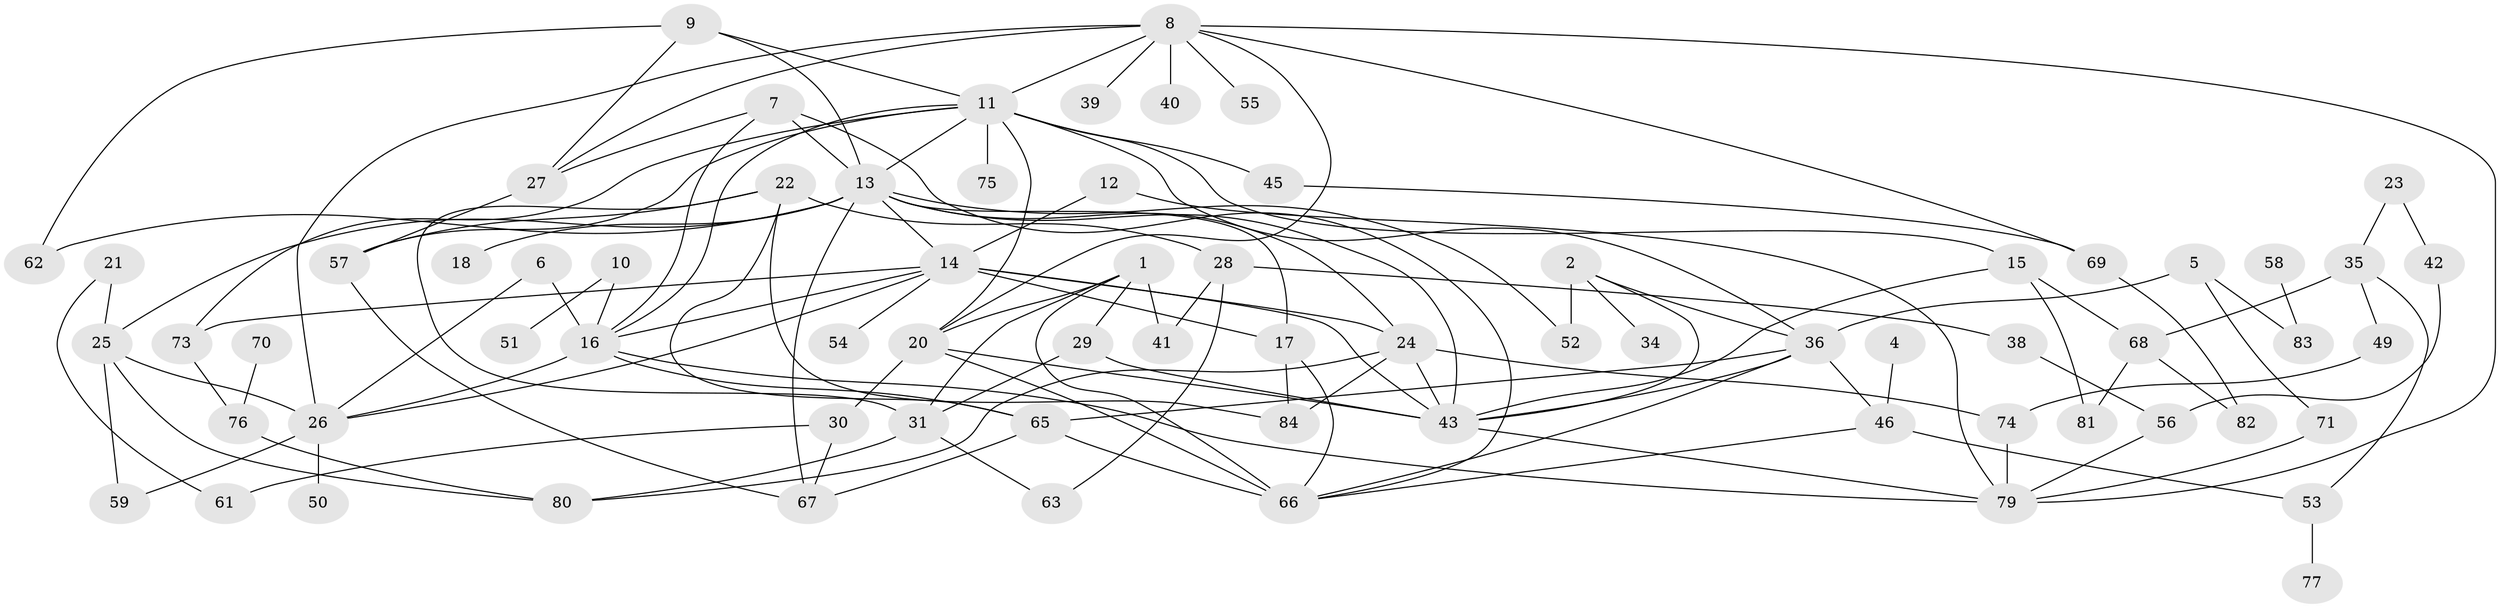 // original degree distribution, {2: 0.24817518248175183, 1: 0.17518248175182483, 0: 0.08759124087591241, 4: 0.12408759124087591, 3: 0.2116788321167883, 5: 0.08029197080291971, 8: 0.0072992700729927005, 7: 0.029197080291970802, 6: 0.0364963503649635}
// Generated by graph-tools (version 1.1) at 2025/48/03/04/25 22:48:35]
// undirected, 72 vertices, 128 edges
graph export_dot {
  node [color=gray90,style=filled];
  1;
  2;
  4;
  5;
  6;
  7;
  8;
  9;
  10;
  11;
  12;
  13;
  14;
  15;
  16;
  17;
  18;
  20;
  21;
  22;
  23;
  24;
  25;
  26;
  27;
  28;
  29;
  30;
  31;
  34;
  35;
  36;
  38;
  39;
  40;
  41;
  42;
  43;
  45;
  46;
  49;
  50;
  51;
  52;
  53;
  54;
  55;
  56;
  57;
  58;
  59;
  61;
  62;
  63;
  65;
  66;
  67;
  68;
  69;
  70;
  71;
  73;
  74;
  75;
  76;
  77;
  79;
  80;
  81;
  82;
  83;
  84;
  1 -- 20 [weight=1.0];
  1 -- 29 [weight=1.0];
  1 -- 31 [weight=1.0];
  1 -- 41 [weight=1.0];
  1 -- 66 [weight=1.0];
  2 -- 34 [weight=1.0];
  2 -- 36 [weight=1.0];
  2 -- 43 [weight=1.0];
  2 -- 52 [weight=1.0];
  4 -- 46 [weight=1.0];
  5 -- 36 [weight=1.0];
  5 -- 71 [weight=1.0];
  5 -- 83 [weight=1.0];
  6 -- 16 [weight=1.0];
  6 -- 26 [weight=1.0];
  7 -- 13 [weight=1.0];
  7 -- 16 [weight=1.0];
  7 -- 27 [weight=1.0];
  7 -- 66 [weight=1.0];
  8 -- 11 [weight=1.0];
  8 -- 20 [weight=1.0];
  8 -- 26 [weight=1.0];
  8 -- 27 [weight=1.0];
  8 -- 39 [weight=1.0];
  8 -- 40 [weight=1.0];
  8 -- 55 [weight=1.0];
  8 -- 69 [weight=1.0];
  8 -- 79 [weight=1.0];
  9 -- 11 [weight=1.0];
  9 -- 13 [weight=1.0];
  9 -- 27 [weight=1.0];
  9 -- 62 [weight=1.0];
  10 -- 16 [weight=1.0];
  10 -- 51 [weight=1.0];
  11 -- 13 [weight=1.0];
  11 -- 15 [weight=1.0];
  11 -- 16 [weight=1.0];
  11 -- 20 [weight=1.0];
  11 -- 36 [weight=1.0];
  11 -- 45 [weight=1.0];
  11 -- 57 [weight=1.0];
  11 -- 73 [weight=1.0];
  11 -- 75 [weight=1.0];
  12 -- 14 [weight=1.0];
  12 -- 79 [weight=1.0];
  13 -- 14 [weight=1.0];
  13 -- 17 [weight=1.0];
  13 -- 18 [weight=1.0];
  13 -- 24 [weight=1.0];
  13 -- 25 [weight=1.0];
  13 -- 43 [weight=2.0];
  13 -- 52 [weight=1.0];
  13 -- 62 [weight=1.0];
  13 -- 67 [weight=1.0];
  14 -- 16 [weight=1.0];
  14 -- 17 [weight=1.0];
  14 -- 24 [weight=2.0];
  14 -- 26 [weight=1.0];
  14 -- 43 [weight=1.0];
  14 -- 54 [weight=1.0];
  14 -- 73 [weight=1.0];
  15 -- 43 [weight=1.0];
  15 -- 68 [weight=1.0];
  15 -- 81 [weight=1.0];
  16 -- 26 [weight=1.0];
  16 -- 65 [weight=1.0];
  16 -- 79 [weight=1.0];
  17 -- 66 [weight=1.0];
  17 -- 84 [weight=1.0];
  20 -- 30 [weight=1.0];
  20 -- 43 [weight=1.0];
  20 -- 66 [weight=2.0];
  21 -- 25 [weight=1.0];
  21 -- 61 [weight=1.0];
  22 -- 28 [weight=1.0];
  22 -- 31 [weight=1.0];
  22 -- 57 [weight=1.0];
  22 -- 65 [weight=1.0];
  22 -- 84 [weight=1.0];
  23 -- 35 [weight=1.0];
  23 -- 42 [weight=1.0];
  24 -- 43 [weight=1.0];
  24 -- 74 [weight=1.0];
  24 -- 80 [weight=1.0];
  24 -- 84 [weight=1.0];
  25 -- 26 [weight=1.0];
  25 -- 59 [weight=1.0];
  25 -- 80 [weight=1.0];
  26 -- 50 [weight=1.0];
  26 -- 59 [weight=1.0];
  27 -- 57 [weight=1.0];
  28 -- 38 [weight=1.0];
  28 -- 41 [weight=1.0];
  28 -- 63 [weight=1.0];
  29 -- 31 [weight=1.0];
  29 -- 43 [weight=1.0];
  30 -- 61 [weight=1.0];
  30 -- 67 [weight=1.0];
  31 -- 63 [weight=1.0];
  31 -- 80 [weight=1.0];
  35 -- 49 [weight=1.0];
  35 -- 53 [weight=1.0];
  35 -- 68 [weight=1.0];
  36 -- 43 [weight=1.0];
  36 -- 46 [weight=1.0];
  36 -- 65 [weight=1.0];
  36 -- 66 [weight=1.0];
  38 -- 56 [weight=1.0];
  42 -- 56 [weight=1.0];
  43 -- 79 [weight=1.0];
  45 -- 69 [weight=1.0];
  46 -- 53 [weight=1.0];
  46 -- 66 [weight=1.0];
  49 -- 74 [weight=1.0];
  53 -- 77 [weight=1.0];
  56 -- 79 [weight=1.0];
  57 -- 67 [weight=1.0];
  58 -- 83 [weight=1.0];
  65 -- 66 [weight=1.0];
  65 -- 67 [weight=1.0];
  68 -- 81 [weight=1.0];
  68 -- 82 [weight=1.0];
  69 -- 82 [weight=1.0];
  70 -- 76 [weight=1.0];
  71 -- 79 [weight=1.0];
  73 -- 76 [weight=1.0];
  74 -- 79 [weight=1.0];
  76 -- 80 [weight=1.0];
}
